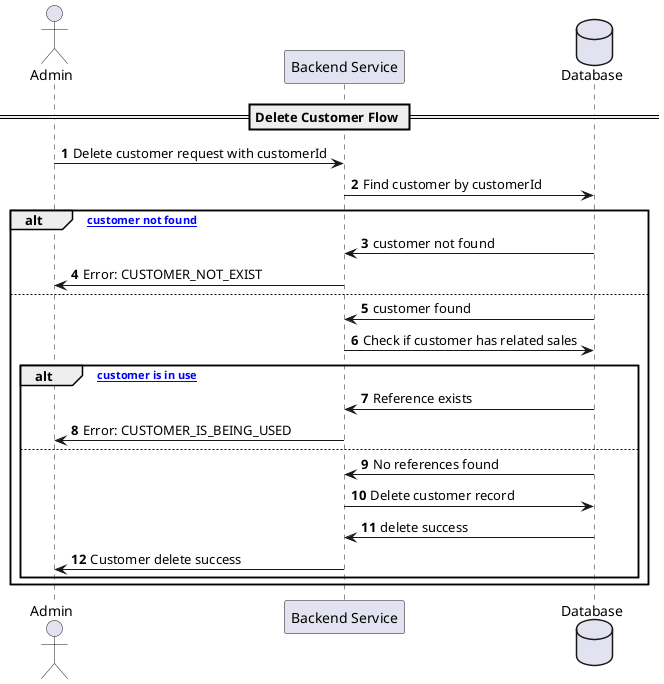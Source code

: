 @startuml
autonumber

actor Admin as "Admin"
participant Backend as "Backend Service"
database DB as "Database"

== Delete Customer Flow ==
Admin -> Backend: Delete customer request with customerId
Backend -> DB: Find customer by customerId
alt ["customer not found"]
    DB -> Backend: customer not found
    Backend -> Admin: Error: CUSTOMER_NOT_EXIST
else
    DB -> Backend: customer found
    Backend -> DB: Check if customer has related sales
    alt ["customer is in use"]
        DB -> Backend: Reference exists
        Backend -> Admin: Error: CUSTOMER_IS_BEING_USED
    else
        DB -> Backend: No references found
        Backend -> DB: Delete customer record
        DB -> Backend: delete success
        Backend -> Admin: Customer delete success
    end
end
@enduml
